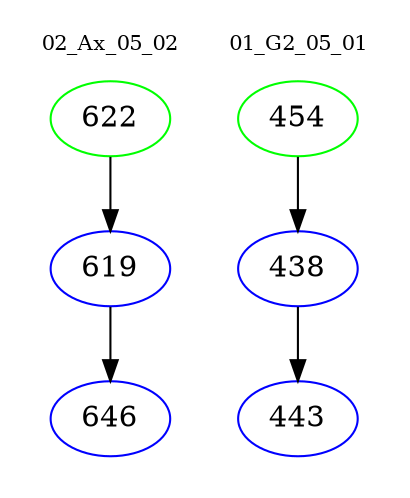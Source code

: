 digraph{
subgraph cluster_0 {
color = white
label = "02_Ax_05_02";
fontsize=10;
T0_622 [label="622", color="green"]
T0_622 -> T0_619 [color="black"]
T0_619 [label="619", color="blue"]
T0_619 -> T0_646 [color="black"]
T0_646 [label="646", color="blue"]
}
subgraph cluster_1 {
color = white
label = "01_G2_05_01";
fontsize=10;
T1_454 [label="454", color="green"]
T1_454 -> T1_438 [color="black"]
T1_438 [label="438", color="blue"]
T1_438 -> T1_443 [color="black"]
T1_443 [label="443", color="blue"]
}
}
